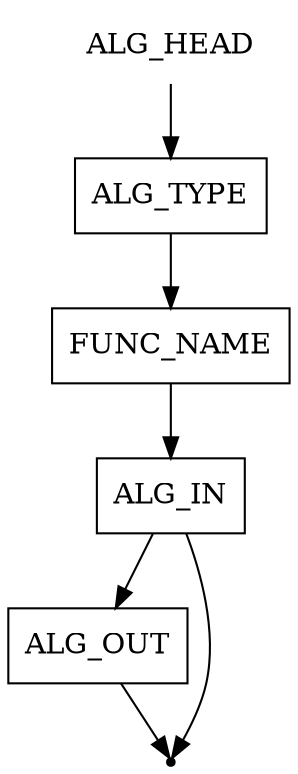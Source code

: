 digraph ALG_HEAD {
    start [label=ALG_HEAD shape=plaintext]
    alg_type [label=ALG_TYPE shape=box]
    func_name [label=FUNC_NAME shape=box]
    alg_in [label=ALG_IN shape=box]
    alg_out [label=ALG_OUT shape=box]
    end [label="" shape=point]
    start -> alg_type
    alg_type -> func_name
    func_name -> alg_in
    alg_in -> alg_out
    alg_in -> end
    alg_out -> end
}